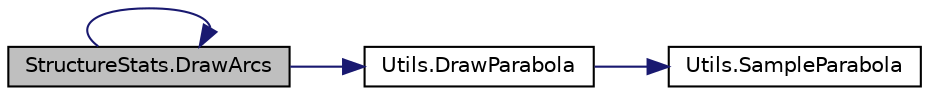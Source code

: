 digraph "StructureStats.DrawArcs"
{
 // INTERACTIVE_SVG=YES
 // LATEX_PDF_SIZE
  edge [fontname="Helvetica",fontsize="10",labelfontname="Helvetica",labelfontsize="10"];
  node [fontname="Helvetica",fontsize="10",shape=record];
  rankdir="LR";
  Node1 [label="StructureStats.DrawArcs",height=0.2,width=0.4,color="black", fillcolor="grey75", style="filled", fontcolor="black",tooltip=" "];
  Node1 -> Node1 [color="midnightblue",fontsize="10",style="solid",fontname="Helvetica"];
  Node1 -> Node2 [color="midnightblue",fontsize="10",style="solid",fontname="Helvetica"];
  Node2 [label="Utils.DrawParabola",height=0.2,width=0.4,color="black", fillcolor="white", style="filled",URL="$class_utils.html#a4a7568ed069ba83cc8a304dbaadc6b20",tooltip="Draw a Parabola with Gizmos and Handles between point a to b with max height of h"];
  Node2 -> Node3 [color="midnightblue",fontsize="10",style="solid",fontname="Helvetica"];
  Node3 [label="Utils.SampleParabola",height=0.2,width=0.4,color="black", fillcolor="white", style="filled",URL="$class_utils.html#a580583fa87a47fc50a5c2acca2f806b2",tooltip="Get position from a parabola defined by start and end, height, and time"];
}
